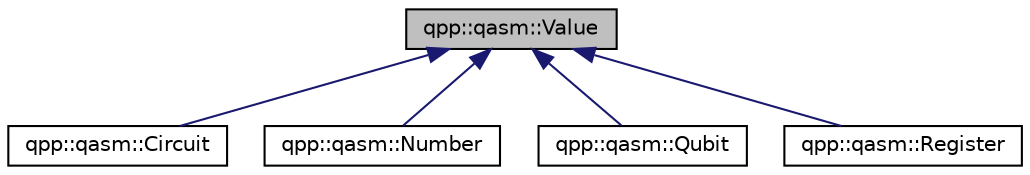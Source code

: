 digraph "qpp::qasm::Value"
{
  edge [fontname="Helvetica",fontsize="10",labelfontname="Helvetica",labelfontsize="10"];
  node [fontname="Helvetica",fontsize="10",shape=record];
  Node0 [label="qpp::qasm::Value",height=0.2,width=0.4,color="black", fillcolor="grey75", style="filled", fontcolor="black"];
  Node0 -> Node1 [dir="back",color="midnightblue",fontsize="10",style="solid",fontname="Helvetica"];
  Node1 [label="qpp::qasm::Circuit",height=0.2,width=0.4,color="black", fillcolor="white", style="filled",URL="$classqpp_1_1qasm_1_1_circuit.html",tooltip="QASM circuit values. "];
  Node0 -> Node2 [dir="back",color="midnightblue",fontsize="10",style="solid",fontname="Helvetica"];
  Node2 [label="qpp::qasm::Number",height=0.2,width=0.4,color="black", fillcolor="white", style="filled",URL="$classqpp_1_1qasm_1_1_number.html",tooltip="QASM number values. "];
  Node0 -> Node3 [dir="back",color="midnightblue",fontsize="10",style="solid",fontname="Helvetica"];
  Node3 [label="qpp::qasm::Qubit",height=0.2,width=0.4,color="black", fillcolor="white", style="filled",URL="$classqpp_1_1qasm_1_1_qubit.html",tooltip="QASM qubit values. "];
  Node0 -> Node4 [dir="back",color="midnightblue",fontsize="10",style="solid",fontname="Helvetica"];
  Node4 [label="qpp::qasm::Register",height=0.2,width=0.4,color="black", fillcolor="white", style="filled",URL="$classqpp_1_1qasm_1_1_register.html",tooltip="QASM register values. "];
}
